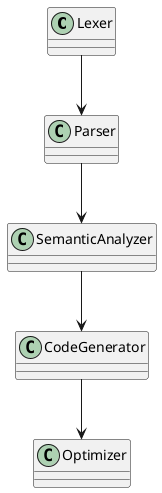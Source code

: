@startuml

class Lexer {
}

class Parser {
}

class SemanticAnalyzer {
}

class CodeGenerator {
}

class Optimizer {
}

Lexer --> Parser
Parser --> SemanticAnalyzer
SemanticAnalyzer --> CodeGenerator
CodeGenerator --> Optimizer

@enduml
